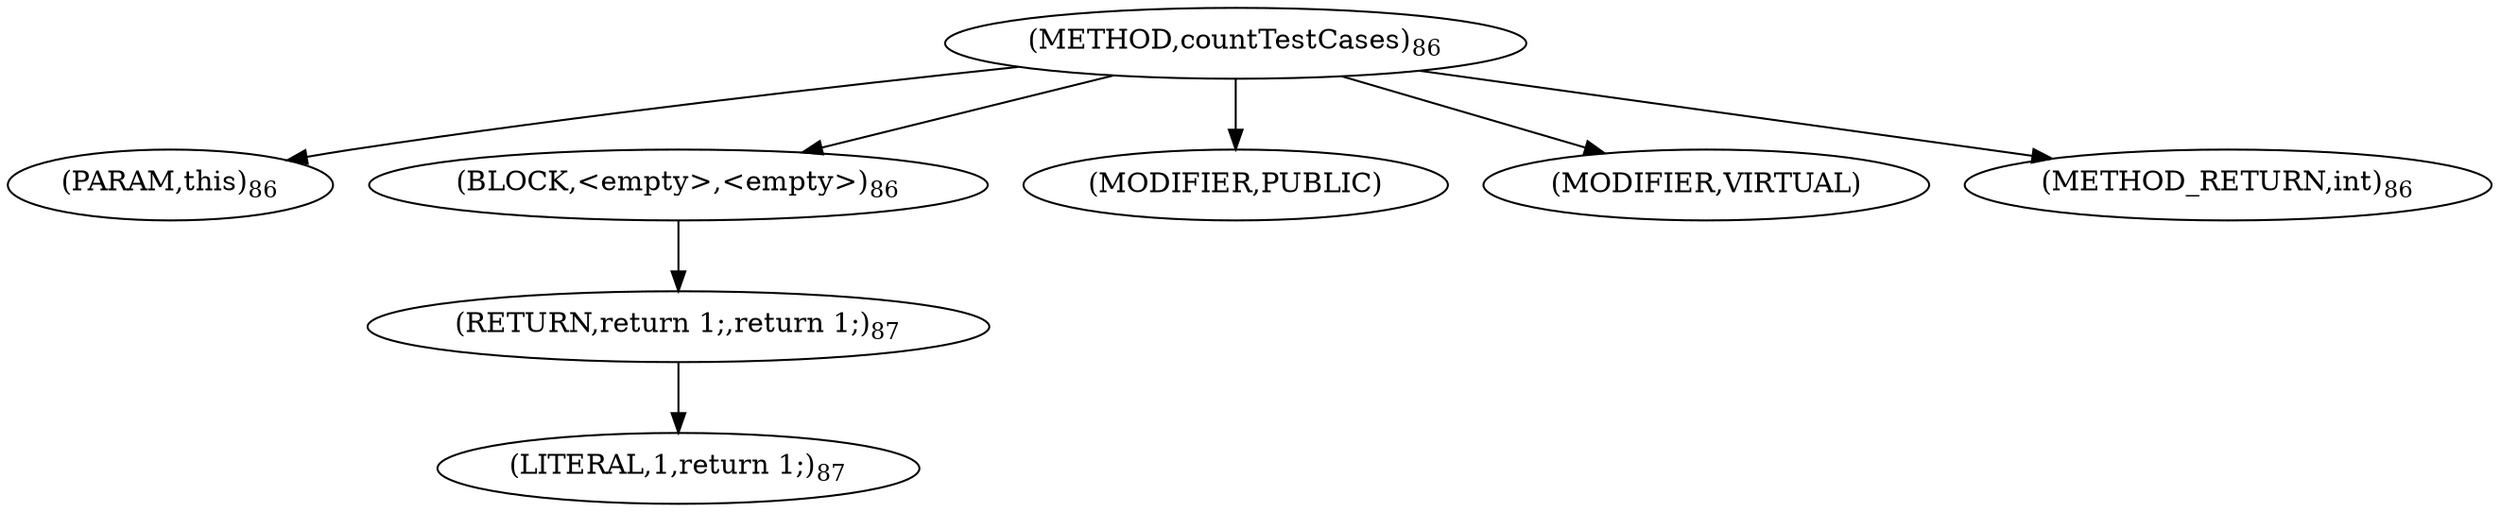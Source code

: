 digraph "countTestCases" {  
"160" [label = <(METHOD,countTestCases)<SUB>86</SUB>> ]
"161" [label = <(PARAM,this)<SUB>86</SUB>> ]
"162" [label = <(BLOCK,&lt;empty&gt;,&lt;empty&gt;)<SUB>86</SUB>> ]
"163" [label = <(RETURN,return 1;,return 1;)<SUB>87</SUB>> ]
"164" [label = <(LITERAL,1,return 1;)<SUB>87</SUB>> ]
"165" [label = <(MODIFIER,PUBLIC)> ]
"166" [label = <(MODIFIER,VIRTUAL)> ]
"167" [label = <(METHOD_RETURN,int)<SUB>86</SUB>> ]
  "160" -> "161" 
  "160" -> "162" 
  "160" -> "165" 
  "160" -> "166" 
  "160" -> "167" 
  "162" -> "163" 
  "163" -> "164" 
}
